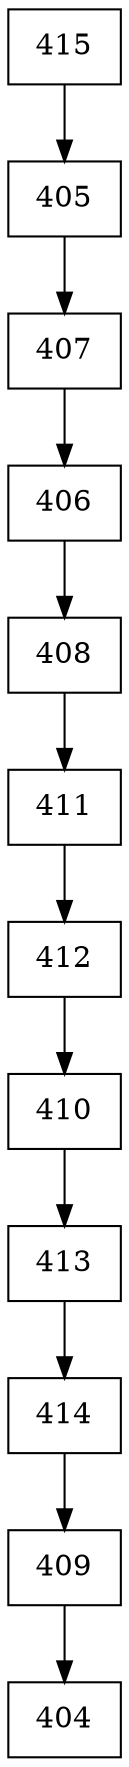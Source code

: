 digraph G {
  node [shape=record];
  node0 [label="{415}"];
  node0 -> node1;
  node1 [label="{405}"];
  node1 -> node2;
  node2 [label="{407}"];
  node2 -> node3;
  node3 [label="{406}"];
  node3 -> node4;
  node4 [label="{408}"];
  node4 -> node5;
  node5 [label="{411}"];
  node5 -> node6;
  node6 [label="{412}"];
  node6 -> node7;
  node7 [label="{410}"];
  node7 -> node8;
  node8 [label="{413}"];
  node8 -> node9;
  node9 [label="{414}"];
  node9 -> node10;
  node10 [label="{409}"];
  node10 -> node11;
  node11 [label="{404}"];
}
